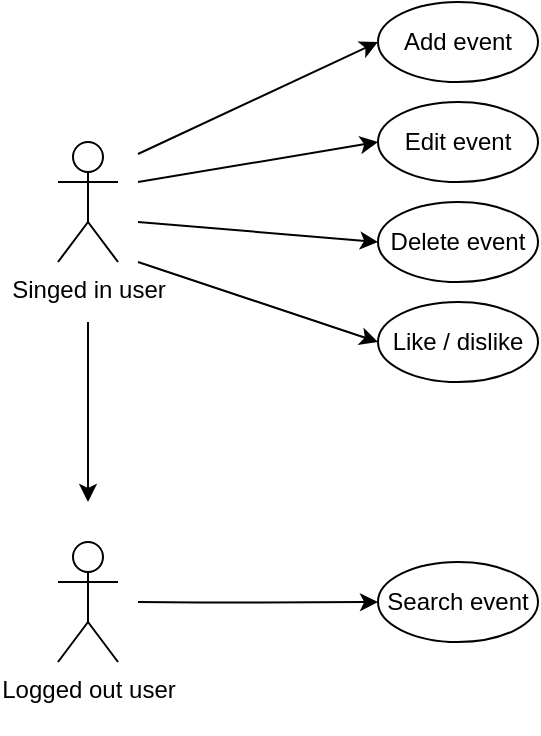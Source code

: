 <mxfile version="15.5.2" type="github" pages="2">
  <diagram id="m8XhNxMWrgDJ4stvCjAX" name="use-case">
    <mxGraphModel dx="1350" dy="763" grid="1" gridSize="10" guides="1" tooltips="1" connect="1" arrows="1" fold="1" page="1" pageScale="1" pageWidth="850" pageHeight="1100" math="0" shadow="0">
      <root>
        <mxCell id="0" />
        <mxCell id="1" parent="0" />
        <mxCell id="0pTpCMwr0EJ1Mz7FB5u8-6" style="orthogonalLoop=1;jettySize=auto;html=1;entryX=0;entryY=0.5;entryDx=0;entryDy=0;startArrow=none;startFill=0;" parent="1" target="QFOpvY3J-UbG0gVu2s_h-9" edge="1">
          <mxGeometry relative="1" as="geometry">
            <mxPoint x="80" y="136" as="sourcePoint" />
          </mxGeometry>
        </mxCell>
        <mxCell id="0pTpCMwr0EJ1Mz7FB5u8-14" style="orthogonalLoop=1;jettySize=auto;html=1;entryX=0;entryY=0.5;entryDx=0;entryDy=0;" parent="1" target="QFOpvY3J-UbG0gVu2s_h-10" edge="1">
          <mxGeometry relative="1" as="geometry">
            <mxPoint x="80" y="170" as="sourcePoint" />
          </mxGeometry>
        </mxCell>
        <mxCell id="0pTpCMwr0EJ1Mz7FB5u8-16" style="orthogonalLoop=1;jettySize=auto;html=1;entryX=0;entryY=0.5;entryDx=0;entryDy=0;" parent="1" target="QFOpvY3J-UbG0gVu2s_h-13" edge="1">
          <mxGeometry relative="1" as="geometry">
            <mxPoint x="80" y="190" as="sourcePoint" />
          </mxGeometry>
        </mxCell>
        <mxCell id="0pTpCMwr0EJ1Mz7FB5u8-18" style="edgeStyle=orthogonalEdgeStyle;curved=1;orthogonalLoop=1;jettySize=auto;html=1;" parent="1" edge="1">
          <mxGeometry relative="1" as="geometry">
            <mxPoint x="55" y="310" as="targetPoint" />
            <mxPoint x="55" y="220" as="sourcePoint" />
          </mxGeometry>
        </mxCell>
        <mxCell id="OleBXTcr5qH_szR6h-Fd-1" value="&lt;div&gt;Singed in user&lt;/div&gt;&lt;div&gt;&lt;br&gt;&lt;/div&gt;" style="shape=umlActor;verticalLabelPosition=bottom;verticalAlign=top;html=1;outlineConnect=0;" parent="1" vertex="1">
          <mxGeometry x="40" y="130" width="30" height="60" as="geometry" />
        </mxCell>
        <mxCell id="0pTpCMwr0EJ1Mz7FB5u8-17" style="edgeStyle=orthogonalEdgeStyle;curved=1;orthogonalLoop=1;jettySize=auto;html=1;entryX=0;entryY=0.5;entryDx=0;entryDy=0;" parent="1" target="QFOpvY3J-UbG0gVu2s_h-11" edge="1">
          <mxGeometry relative="1" as="geometry">
            <mxPoint x="80" y="360" as="sourcePoint" />
          </mxGeometry>
        </mxCell>
        <mxCell id="QFOpvY3J-UbG0gVu2s_h-1" value="&lt;div&gt;Logged out user&lt;/div&gt;&lt;div&gt;&lt;br&gt;&lt;/div&gt;" style="shape=umlActor;verticalLabelPosition=bottom;verticalAlign=top;html=1;outlineConnect=0;" parent="1" vertex="1">
          <mxGeometry x="40" y="330" width="30" height="60" as="geometry" />
        </mxCell>
        <mxCell id="QFOpvY3J-UbG0gVu2s_h-9" value="&lt;div&gt;Add event&lt;/div&gt;" style="ellipse;whiteSpace=wrap;html=1;" parent="1" vertex="1">
          <mxGeometry x="200" y="60" width="80" height="40" as="geometry" />
        </mxCell>
        <mxCell id="QFOpvY3J-UbG0gVu2s_h-10" value="&lt;div&gt;Delete event&lt;/div&gt;" style="ellipse;whiteSpace=wrap;html=1;" parent="1" vertex="1">
          <mxGeometry x="200" y="160" width="80" height="40" as="geometry" />
        </mxCell>
        <mxCell id="QFOpvY3J-UbG0gVu2s_h-11" value="&lt;div&gt;Search event&lt;/div&gt;" style="ellipse;whiteSpace=wrap;html=1;" parent="1" vertex="1">
          <mxGeometry x="200" y="340" width="80" height="40" as="geometry" />
        </mxCell>
        <mxCell id="QFOpvY3J-UbG0gVu2s_h-12" value="&lt;div&gt;Edit event&lt;/div&gt;" style="ellipse;whiteSpace=wrap;html=1;" parent="1" vertex="1">
          <mxGeometry x="200" y="110" width="80" height="40" as="geometry" />
        </mxCell>
        <mxCell id="QFOpvY3J-UbG0gVu2s_h-13" value="&lt;div&gt;Like / dislike&lt;/div&gt;" style="ellipse;whiteSpace=wrap;html=1;" parent="1" vertex="1">
          <mxGeometry x="200" y="210" width="80" height="40" as="geometry" />
        </mxCell>
        <mxCell id="0pTpCMwr0EJ1Mz7FB5u8-12" style="orthogonalLoop=1;jettySize=auto;html=1;entryX=0;entryY=0.5;entryDx=0;entryDy=0;" parent="1" target="QFOpvY3J-UbG0gVu2s_h-12" edge="1">
          <mxGeometry relative="1" as="geometry">
            <mxPoint x="80" y="150" as="sourcePoint" />
            <mxPoint x="210" y="90" as="targetPoint" />
          </mxGeometry>
        </mxCell>
      </root>
    </mxGraphModel>
  </diagram>
  <diagram id="e0evy1iV3kw7yJruwpwe" name="er">
    <mxGraphModel dx="1350" dy="763" grid="1" gridSize="10" guides="1" tooltips="1" connect="1" arrows="1" fold="1" page="1" pageScale="1" pageWidth="850" pageHeight="1100" math="0" shadow="0">
      <root>
        <mxCell id="SqJB9vy7WUxSTLs6O36d-0" />
        <mxCell id="SqJB9vy7WUxSTLs6O36d-1" parent="SqJB9vy7WUxSTLs6O36d-0" />
        <mxCell id="SqJB9vy7WUxSTLs6O36d-3" value="Event" style="swimlane;fontStyle=0;childLayout=stackLayout;horizontal=1;startSize=26;fillColor=none;horizontalStack=0;resizeParent=1;resizeParentMax=0;resizeLast=0;collapsible=1;marginBottom=0;" parent="SqJB9vy7WUxSTLs6O36d-1" vertex="1">
          <mxGeometry x="100" y="70" width="140" height="130" as="geometry" />
        </mxCell>
        <mxCell id="SqJB9vy7WUxSTLs6O36d-4" value="ID   &#xa;&#xa;" style="text;strokeColor=none;fillColor=none;align=left;verticalAlign=top;spacingLeft=4;spacingRight=4;overflow=hidden;rotatable=0;points=[[0,0.5],[1,0.5]];portConstraint=eastwest;" parent="SqJB9vy7WUxSTLs6O36d-3" vertex="1">
          <mxGeometry y="26" width="140" height="26" as="geometry" />
        </mxCell>
        <mxCell id="SqJB9vy7WUxSTLs6O36d-5" value="From" style="text;strokeColor=none;fillColor=none;align=left;verticalAlign=top;spacingLeft=4;spacingRight=4;overflow=hidden;rotatable=0;points=[[0,0.5],[1,0.5]];portConstraint=eastwest;" parent="SqJB9vy7WUxSTLs6O36d-3" vertex="1">
          <mxGeometry y="52" width="140" height="26" as="geometry" />
        </mxCell>
        <mxCell id="SqJB9vy7WUxSTLs6O36d-6" value="To&#xa;&#xa;About&#xa;" style="text;strokeColor=none;fillColor=none;align=left;verticalAlign=top;spacingLeft=4;spacingRight=4;overflow=hidden;rotatable=0;points=[[0,0.5],[1,0.5]];portConstraint=eastwest;" parent="SqJB9vy7WUxSTLs6O36d-3" vertex="1">
          <mxGeometry y="78" width="140" height="52" as="geometry" />
        </mxCell>
        <mxCell id="SqJB9vy7WUxSTLs6O36d-7" value="Pub" style="swimlane;fontStyle=0;childLayout=stackLayout;horizontal=1;startSize=26;fillColor=none;horizontalStack=0;resizeParent=1;resizeParentMax=0;resizeLast=0;collapsible=1;marginBottom=0;" parent="SqJB9vy7WUxSTLs6O36d-1" vertex="1">
          <mxGeometry x="470" y="70" width="140" height="210" as="geometry" />
        </mxCell>
        <mxCell id="SqJB9vy7WUxSTLs6O36d-8" value="ID&#xa;" style="text;strokeColor=none;fillColor=none;align=left;verticalAlign=top;spacingLeft=4;spacingRight=4;overflow=hidden;rotatable=0;points=[[0,0.5],[1,0.5]];portConstraint=eastwest;" parent="SqJB9vy7WUxSTLs6O36d-7" vertex="1">
          <mxGeometry y="26" width="140" height="26" as="geometry" />
        </mxCell>
        <mxCell id="SqJB9vy7WUxSTLs6O36d-9" value="Name" style="text;strokeColor=none;fillColor=none;align=left;verticalAlign=top;spacingLeft=4;spacingRight=4;overflow=hidden;rotatable=0;points=[[0,0.5],[1,0.5]];portConstraint=eastwest;" parent="SqJB9vy7WUxSTLs6O36d-7" vertex="1">
          <mxGeometry y="52" width="140" height="26" as="geometry" />
        </mxCell>
        <mxCell id="SqJB9vy7WUxSTLs6O36d-10" value="Google_ID&#xa;&#xa;City&#xa;&#xa;Street&#xa;&#xa;Street number&#xa;" style="text;strokeColor=none;fillColor=none;align=left;verticalAlign=top;spacingLeft=4;spacingRight=4;overflow=hidden;rotatable=0;points=[[0,0.5],[1,0.5]];portConstraint=eastwest;" parent="SqJB9vy7WUxSTLs6O36d-7" vertex="1">
          <mxGeometry y="78" width="140" height="132" as="geometry" />
        </mxCell>
        <mxCell id="2iav0OfDXhdnia9rXqmT-2" style="edgeStyle=orthogonalEdgeStyle;rounded=0;orthogonalLoop=1;jettySize=auto;html=1;endArrow=none;endFill=0;" parent="SqJB9vy7WUxSTLs6O36d-1" source="SqJB9vy7WUxSTLs6O36d-11" edge="1">
          <mxGeometry relative="1" as="geometry">
            <mxPoint x="160" y="203" as="targetPoint" />
            <Array as="points">
              <mxPoint x="160" y="203" />
            </Array>
          </mxGeometry>
        </mxCell>
        <object label="User" Karma="" id="SqJB9vy7WUxSTLs6O36d-11">
          <mxCell style="swimlane;fontStyle=0;childLayout=stackLayout;horizontal=1;startSize=26;fillColor=none;horizontalStack=0;resizeParent=1;resizeParentMax=0;resizeLast=0;collapsible=1;marginBottom=0;" parent="SqJB9vy7WUxSTLs6O36d-1" vertex="1">
            <mxGeometry x="70" y="360" width="210" height="130" as="geometry" />
          </mxCell>
        </object>
        <mxCell id="SqJB9vy7WUxSTLs6O36d-12" value="ID  &#xa;    &#xa;" style="text;strokeColor=none;fillColor=none;align=left;verticalAlign=top;spacingLeft=4;spacingRight=4;overflow=hidden;rotatable=0;points=[[0,0.5],[1,0.5]];portConstraint=eastwest;fontStyle=0" parent="SqJB9vy7WUxSTLs6O36d-11" vertex="1">
          <mxGeometry y="26" width="210" height="26" as="geometry" />
        </mxCell>
        <mxCell id="SqJB9vy7WUxSTLs6O36d-13" value="Email" style="text;strokeColor=none;fillColor=none;align=left;verticalAlign=top;spacingLeft=4;spacingRight=4;overflow=hidden;rotatable=0;points=[[0,0.5],[1,0.5]];portConstraint=eastwest;" parent="SqJB9vy7WUxSTLs6O36d-11" vertex="1">
          <mxGeometry y="52" width="210" height="26" as="geometry" />
        </mxCell>
        <mxCell id="SqJB9vy7WUxSTLs6O36d-14" value="Password&#xa;&#xa;Karma&#xa;" style="text;strokeColor=none;fillColor=none;align=left;verticalAlign=top;spacingLeft=4;spacingRight=4;overflow=hidden;rotatable=0;points=[[0,0.5],[1,0.5]];portConstraint=eastwest;" parent="SqJB9vy7WUxSTLs6O36d-11" vertex="1">
          <mxGeometry y="78" width="210" height="52" as="geometry" />
        </mxCell>
        <mxCell id="SqJB9vy7WUxSTLs6O36d-15" style="edgeStyle=orthogonalEdgeStyle;rounded=0;orthogonalLoop=1;jettySize=auto;html=1;exitX=1;exitY=0.5;exitDx=0;exitDy=0;entryX=0;entryY=0.5;entryDx=0;entryDy=0;endArrow=none;endFill=0;" parent="SqJB9vy7WUxSTLs6O36d-1" source="SqJB9vy7WUxSTLs6O36d-4" target="SqJB9vy7WUxSTLs6O36d-8" edge="1">
          <mxGeometry relative="1" as="geometry" />
        </mxCell>
        <mxCell id="SqJB9vy7WUxSTLs6O36d-16" value="1:n" style="text;html=1;align=center;verticalAlign=middle;resizable=0;points=[];autosize=1;strokeColor=none;fillColor=none;" parent="SqJB9vy7WUxSTLs6O36d-1" vertex="1">
          <mxGeometry x="240" y="90" width="30" height="20" as="geometry" />
        </mxCell>
        <mxCell id="SqJB9vy7WUxSTLs6O36d-17" value="1:n" style="text;html=1;align=center;verticalAlign=middle;resizable=0;points=[];autosize=1;strokeColor=none;fillColor=none;" parent="SqJB9vy7WUxSTLs6O36d-1" vertex="1">
          <mxGeometry x="440" y="90" width="30" height="20" as="geometry" />
        </mxCell>
        <mxCell id="2iav0OfDXhdnia9rXqmT-7" style="edgeStyle=orthogonalEdgeStyle;rounded=0;orthogonalLoop=1;jettySize=auto;html=1;endArrow=none;endFill=0;" parent="SqJB9vy7WUxSTLs6O36d-1" source="2iav0OfDXhdnia9rXqmT-3" edge="1">
          <mxGeometry relative="1" as="geometry">
            <mxPoint x="160" y="280" as="targetPoint" />
          </mxGeometry>
        </mxCell>
        <mxCell id="2iav0OfDXhdnia9rXqmT-3" value="Rated" style="swimlane;fontStyle=0;childLayout=stackLayout;horizontal=1;startSize=30;horizontalStack=0;resizeParent=1;resizeParentMax=0;resizeLast=0;collapsible=1;marginBottom=0;" parent="SqJB9vy7WUxSTLs6O36d-1" vertex="1">
          <mxGeometry x="240" y="250" width="140" height="60" as="geometry" />
        </mxCell>
        <mxCell id="2iav0OfDXhdnia9rXqmT-4" value="Value" style="text;strokeColor=none;fillColor=none;align=left;verticalAlign=middle;spacingLeft=4;spacingRight=4;overflow=hidden;points=[[0,0.5],[1,0.5]];portConstraint=eastwest;rotatable=0;" parent="2iav0OfDXhdnia9rXqmT-3" vertex="1">
          <mxGeometry y="30" width="140" height="30" as="geometry" />
        </mxCell>
        <mxCell id="2iav0OfDXhdnia9rXqmT-8" value="n" style="text;html=1;align=center;verticalAlign=middle;resizable=0;points=[];autosize=1;strokeColor=none;fillColor=none;" parent="SqJB9vy7WUxSTLs6O36d-1" vertex="1">
          <mxGeometry x="160" y="200" width="20" height="20" as="geometry" />
        </mxCell>
        <mxCell id="2iav0OfDXhdnia9rXqmT-9" value="n" style="text;html=1;align=center;verticalAlign=middle;resizable=0;points=[];autosize=1;strokeColor=none;fillColor=none;" parent="SqJB9vy7WUxSTLs6O36d-1" vertex="1">
          <mxGeometry x="160" y="340" width="20" height="20" as="geometry" />
        </mxCell>
      </root>
    </mxGraphModel>
  </diagram>
</mxfile>
